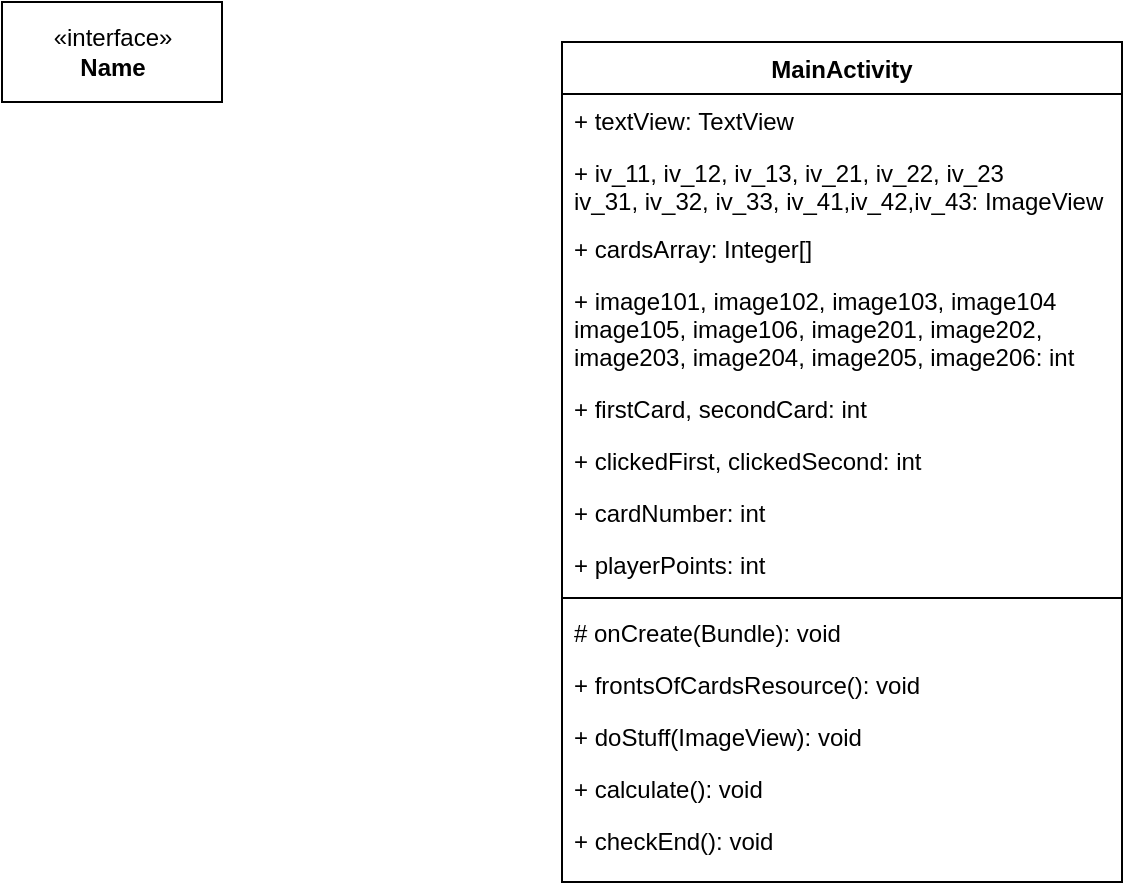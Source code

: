 <mxfile version="12.8.8" type="github">
  <diagram id="64O0Q8jD7qAvgHejbL_g" name="Page-1">
    <mxGraphModel dx="782" dy="469" grid="1" gridSize="10" guides="1" tooltips="1" connect="1" arrows="1" fold="1" page="1" pageScale="1" pageWidth="827" pageHeight="1169" math="0" shadow="0">
      <root>
        <mxCell id="0" />
        <mxCell id="1" parent="0" />
        <mxCell id="_Fk9cfmFV3eR6eFFAxcH-5" value="&amp;laquo;interface&amp;raquo;&lt;br&gt;&lt;b&gt;Name&lt;/b&gt;" style="html=1;" vertex="1" parent="1">
          <mxGeometry x="30" y="40" width="110" height="50" as="geometry" />
        </mxCell>
        <mxCell id="_Fk9cfmFV3eR6eFFAxcH-1" value="MainActivity" style="swimlane;fontStyle=1;align=center;verticalAlign=top;childLayout=stackLayout;horizontal=1;startSize=26;horizontalStack=0;resizeParent=1;resizeParentMax=0;resizeLast=0;collapsible=1;marginBottom=0;" vertex="1" parent="1">
          <mxGeometry x="310" y="60" width="280" height="420" as="geometry" />
        </mxCell>
        <mxCell id="_Fk9cfmFV3eR6eFFAxcH-2" value="+ textView: TextView" style="text;strokeColor=none;fillColor=none;align=left;verticalAlign=top;spacingLeft=4;spacingRight=4;overflow=hidden;rotatable=0;points=[[0,0.5],[1,0.5]];portConstraint=eastwest;" vertex="1" parent="_Fk9cfmFV3eR6eFFAxcH-1">
          <mxGeometry y="26" width="280" height="26" as="geometry" />
        </mxCell>
        <mxCell id="_Fk9cfmFV3eR6eFFAxcH-7" value="+ iv_11, iv_12, iv_13, iv_21, iv_22, iv_23&#xa;iv_31, iv_32, iv_33, iv_41,iv_42,iv_43: ImageView" style="text;strokeColor=none;fillColor=none;align=left;verticalAlign=top;spacingLeft=4;spacingRight=4;overflow=hidden;rotatable=0;points=[[0,0.5],[1,0.5]];portConstraint=eastwest;" vertex="1" parent="_Fk9cfmFV3eR6eFFAxcH-1">
          <mxGeometry y="52" width="280" height="38" as="geometry" />
        </mxCell>
        <mxCell id="_Fk9cfmFV3eR6eFFAxcH-9" value="+ cardsArray: Integer[]" style="text;strokeColor=none;fillColor=none;align=left;verticalAlign=top;spacingLeft=4;spacingRight=4;overflow=hidden;rotatable=0;points=[[0,0.5],[1,0.5]];portConstraint=eastwest;" vertex="1" parent="_Fk9cfmFV3eR6eFFAxcH-1">
          <mxGeometry y="90" width="280" height="26" as="geometry" />
        </mxCell>
        <mxCell id="_Fk9cfmFV3eR6eFFAxcH-10" value="+ image101, image102, image103, image104&#xa;image105, image106, image201, image202,&#xa;image203, image204, image205, image206: int" style="text;strokeColor=none;fillColor=none;align=left;verticalAlign=top;spacingLeft=4;spacingRight=4;overflow=hidden;rotatable=0;points=[[0,0.5],[1,0.5]];portConstraint=eastwest;" vertex="1" parent="_Fk9cfmFV3eR6eFFAxcH-1">
          <mxGeometry y="116" width="280" height="54" as="geometry" />
        </mxCell>
        <mxCell id="_Fk9cfmFV3eR6eFFAxcH-8" value="+ firstCard, secondCard: int" style="text;strokeColor=none;fillColor=none;align=left;verticalAlign=top;spacingLeft=4;spacingRight=4;overflow=hidden;rotatable=0;points=[[0,0.5],[1,0.5]];portConstraint=eastwest;" vertex="1" parent="_Fk9cfmFV3eR6eFFAxcH-1">
          <mxGeometry y="170" width="280" height="26" as="geometry" />
        </mxCell>
        <mxCell id="_Fk9cfmFV3eR6eFFAxcH-11" value="+ clickedFirst, clickedSecond: int" style="text;strokeColor=none;fillColor=none;align=left;verticalAlign=top;spacingLeft=4;spacingRight=4;overflow=hidden;rotatable=0;points=[[0,0.5],[1,0.5]];portConstraint=eastwest;" vertex="1" parent="_Fk9cfmFV3eR6eFFAxcH-1">
          <mxGeometry y="196" width="280" height="26" as="geometry" />
        </mxCell>
        <mxCell id="_Fk9cfmFV3eR6eFFAxcH-13" value="+ cardNumber: int" style="text;strokeColor=none;fillColor=none;align=left;verticalAlign=top;spacingLeft=4;spacingRight=4;overflow=hidden;rotatable=0;points=[[0,0.5],[1,0.5]];portConstraint=eastwest;" vertex="1" parent="_Fk9cfmFV3eR6eFFAxcH-1">
          <mxGeometry y="222" width="280" height="26" as="geometry" />
        </mxCell>
        <mxCell id="_Fk9cfmFV3eR6eFFAxcH-12" value="+ playerPoints: int" style="text;strokeColor=none;fillColor=none;align=left;verticalAlign=top;spacingLeft=4;spacingRight=4;overflow=hidden;rotatable=0;points=[[0,0.5],[1,0.5]];portConstraint=eastwest;" vertex="1" parent="_Fk9cfmFV3eR6eFFAxcH-1">
          <mxGeometry y="248" width="280" height="26" as="geometry" />
        </mxCell>
        <mxCell id="_Fk9cfmFV3eR6eFFAxcH-3" value="" style="line;strokeWidth=1;fillColor=none;align=left;verticalAlign=middle;spacingTop=-1;spacingLeft=3;spacingRight=3;rotatable=0;labelPosition=right;points=[];portConstraint=eastwest;" vertex="1" parent="_Fk9cfmFV3eR6eFFAxcH-1">
          <mxGeometry y="274" width="280" height="8" as="geometry" />
        </mxCell>
        <mxCell id="_Fk9cfmFV3eR6eFFAxcH-6" value="# onCreate(Bundle): void" style="text;strokeColor=none;fillColor=none;align=left;verticalAlign=top;spacingLeft=4;spacingRight=4;overflow=hidden;rotatable=0;points=[[0,0.5],[1,0.5]];portConstraint=eastwest;" vertex="1" parent="_Fk9cfmFV3eR6eFFAxcH-1">
          <mxGeometry y="282" width="280" height="26" as="geometry" />
        </mxCell>
        <mxCell id="_Fk9cfmFV3eR6eFFAxcH-16" value="+ frontsOfCardsResource(): void" style="text;strokeColor=none;fillColor=none;align=left;verticalAlign=top;spacingLeft=4;spacingRight=4;overflow=hidden;rotatable=0;points=[[0,0.5],[1,0.5]];portConstraint=eastwest;" vertex="1" parent="_Fk9cfmFV3eR6eFFAxcH-1">
          <mxGeometry y="308" width="280" height="26" as="geometry" />
        </mxCell>
        <mxCell id="_Fk9cfmFV3eR6eFFAxcH-15" value="+ doStuff(ImageView): void" style="text;strokeColor=none;fillColor=none;align=left;verticalAlign=top;spacingLeft=4;spacingRight=4;overflow=hidden;rotatable=0;points=[[0,0.5],[1,0.5]];portConstraint=eastwest;" vertex="1" parent="_Fk9cfmFV3eR6eFFAxcH-1">
          <mxGeometry y="334" width="280" height="26" as="geometry" />
        </mxCell>
        <mxCell id="_Fk9cfmFV3eR6eFFAxcH-14" value="+ calculate(): void" style="text;strokeColor=none;fillColor=none;align=left;verticalAlign=top;spacingLeft=4;spacingRight=4;overflow=hidden;rotatable=0;points=[[0,0.5],[1,0.5]];portConstraint=eastwest;" vertex="1" parent="_Fk9cfmFV3eR6eFFAxcH-1">
          <mxGeometry y="360" width="280" height="26" as="geometry" />
        </mxCell>
        <mxCell id="_Fk9cfmFV3eR6eFFAxcH-4" value="+ checkEnd(): void" style="text;strokeColor=none;fillColor=none;align=left;verticalAlign=top;spacingLeft=4;spacingRight=4;overflow=hidden;rotatable=0;points=[[0,0.5],[1,0.5]];portConstraint=eastwest;" vertex="1" parent="_Fk9cfmFV3eR6eFFAxcH-1">
          <mxGeometry y="386" width="280" height="34" as="geometry" />
        </mxCell>
      </root>
    </mxGraphModel>
  </diagram>
</mxfile>
